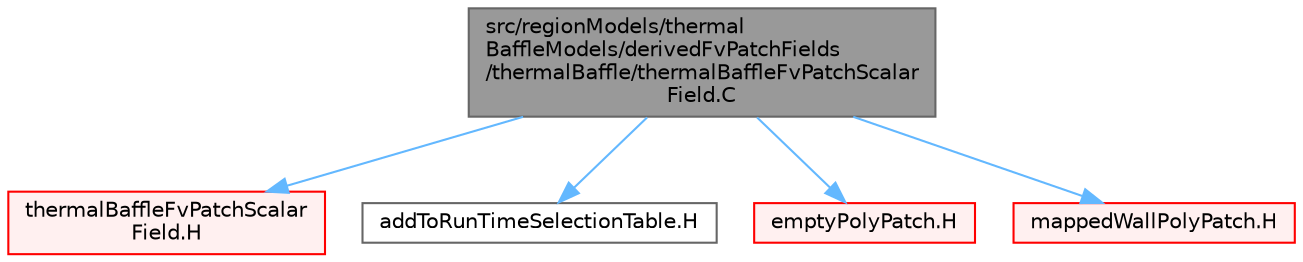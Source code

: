 digraph "src/regionModels/thermalBaffleModels/derivedFvPatchFields/thermalBaffle/thermalBaffleFvPatchScalarField.C"
{
 // LATEX_PDF_SIZE
  bgcolor="transparent";
  edge [fontname=Helvetica,fontsize=10,labelfontname=Helvetica,labelfontsize=10];
  node [fontname=Helvetica,fontsize=10,shape=box,height=0.2,width=0.4];
  Node1 [id="Node000001",label="src/regionModels/thermal\lBaffleModels/derivedFvPatchFields\l/thermalBaffle/thermalBaffleFvPatchScalar\lField.C",height=0.2,width=0.4,color="gray40", fillcolor="grey60", style="filled", fontcolor="black",tooltip=" "];
  Node1 -> Node2 [id="edge1_Node000001_Node000002",color="steelblue1",style="solid",tooltip=" "];
  Node2 [id="Node000002",label="thermalBaffleFvPatchScalar\lField.H",height=0.2,width=0.4,color="red", fillcolor="#FFF0F0", style="filled",URL="$thermalBaffleFvPatchScalarField_8H.html",tooltip=" "];
  Node1 -> Node492 [id="edge2_Node000001_Node000492",color="steelblue1",style="solid",tooltip=" "];
  Node492 [id="Node000492",label="addToRunTimeSelectionTable.H",height=0.2,width=0.4,color="grey40", fillcolor="white", style="filled",URL="$addToRunTimeSelectionTable_8H.html",tooltip="Macros for easy insertion into run-time selection tables."];
  Node1 -> Node493 [id="edge3_Node000001_Node000493",color="steelblue1",style="solid",tooltip=" "];
  Node493 [id="Node000493",label="emptyPolyPatch.H",height=0.2,width=0.4,color="red", fillcolor="#FFF0F0", style="filled",URL="$emptyPolyPatch_8H.html",tooltip=" "];
  Node1 -> Node494 [id="edge4_Node000001_Node000494",color="steelblue1",style="solid",tooltip=" "];
  Node494 [id="Node000494",label="mappedWallPolyPatch.H",height=0.2,width=0.4,color="red", fillcolor="#FFF0F0", style="filled",URL="$mappedWallPolyPatch_8H.html",tooltip=" "];
}
